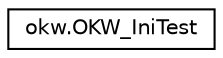 digraph "Grafische Darstellung der Klassenhierarchie"
{
 // INTERACTIVE_SVG=YES
 // LATEX_PDF_SIZE
  edge [fontname="Helvetica",fontsize="10",labelfontname="Helvetica",labelfontsize="10"];
  node [fontname="Helvetica",fontsize="10",shape=record];
  rankdir="LR";
  Node0 [label="okw.OKW_IniTest",height=0.2,width=0.4,color="black", fillcolor="white", style="filled",URL="$classokw_1_1_o_k_w___ini_test.html",tooltip=" "];
}
